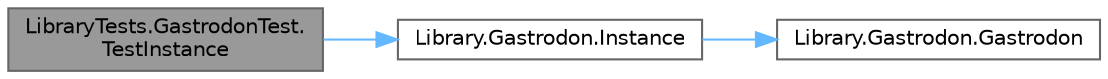 digraph "LibraryTests.GastrodonTest.TestInstance"
{
 // INTERACTIVE_SVG=YES
 // LATEX_PDF_SIZE
  bgcolor="transparent";
  edge [fontname=Helvetica,fontsize=10,labelfontname=Helvetica,labelfontsize=10];
  node [fontname=Helvetica,fontsize=10,shape=box,height=0.2,width=0.4];
  rankdir="LR";
  Node1 [id="Node000001",label="LibraryTests.GastrodonTest.\lTestInstance",height=0.2,width=0.4,color="gray40", fillcolor="grey60", style="filled", fontcolor="black",tooltip="Test del método Instance."];
  Node1 -> Node2 [id="edge1_Node000001_Node000002",color="steelblue1",style="solid",tooltip=" "];
  Node2 [id="Node000002",label="Library.Gastrodon.Instance",height=0.2,width=0.4,color="grey40", fillcolor="white", style="filled",URL="$classLibrary_1_1Gastrodon.html#a4eea68f8853432a820fc58924b37d3bf",tooltip="Este método retorna una copia del pokemon aplicando así, el patrón prototype."];
  Node2 -> Node3 [id="edge2_Node000002_Node000003",color="steelblue1",style="solid",tooltip=" "];
  Node3 [id="Node000003",label="Library.Gastrodon.Gastrodon",height=0.2,width=0.4,color="grey40", fillcolor="white", style="filled",URL="$classLibrary_1_1Gastrodon.html#a1ce2cde7358ec9df01c5b8b433e2b20b",tooltip="Constructor de Gastrodon, implementa el patron GRASP creator."];
}
